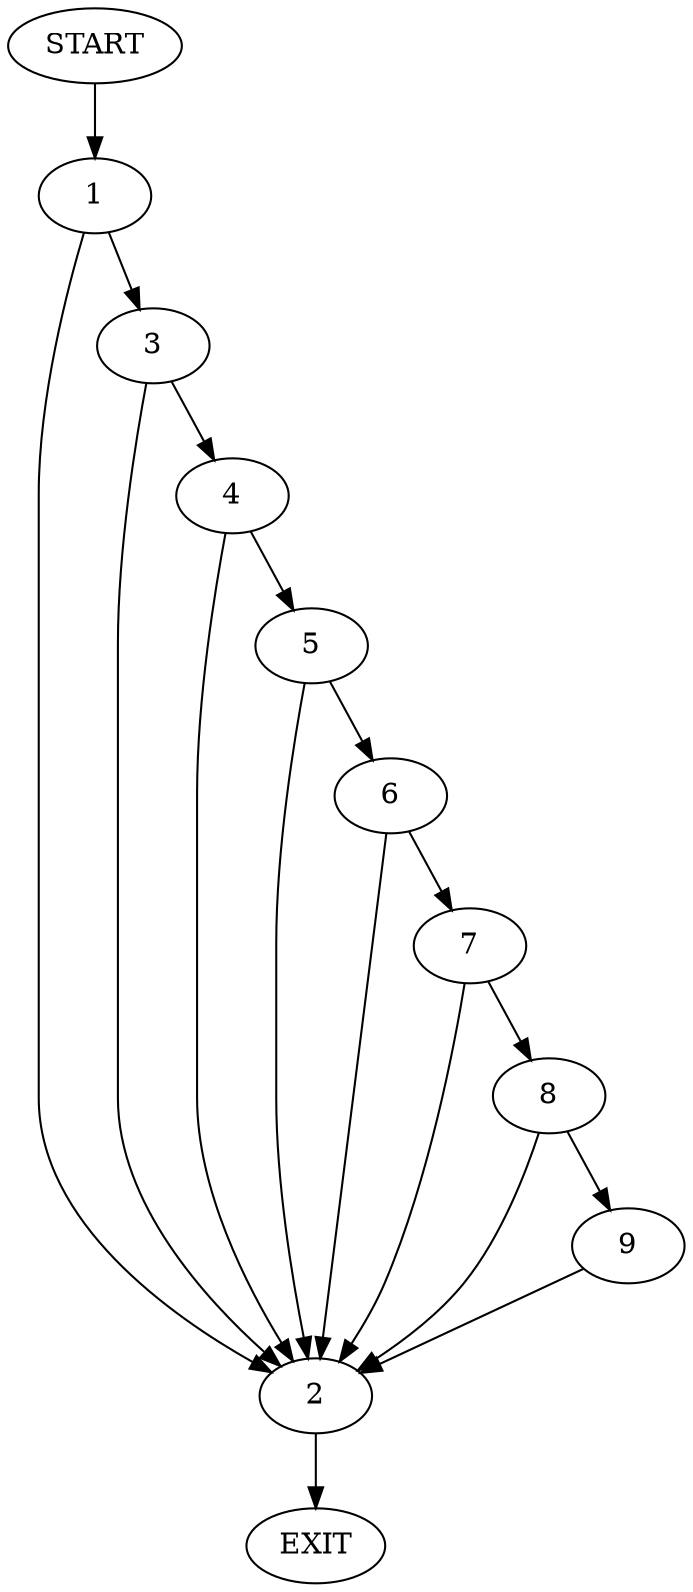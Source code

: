 digraph {
0 [label="START"];
1;
2;
3;
4;
5;
6;
7;
8;
9;
10 [label="EXIT"];
0 -> 1;
1 -> 2;
1 -> 3;
2 -> 10;
3 -> 2;
3 -> 4;
4 -> 5;
4 -> 2;
5 -> 2;
5 -> 6;
6 -> 7;
6 -> 2;
7 -> 2;
7 -> 8;
8 -> 9;
8 -> 2;
9 -> 2;
}
